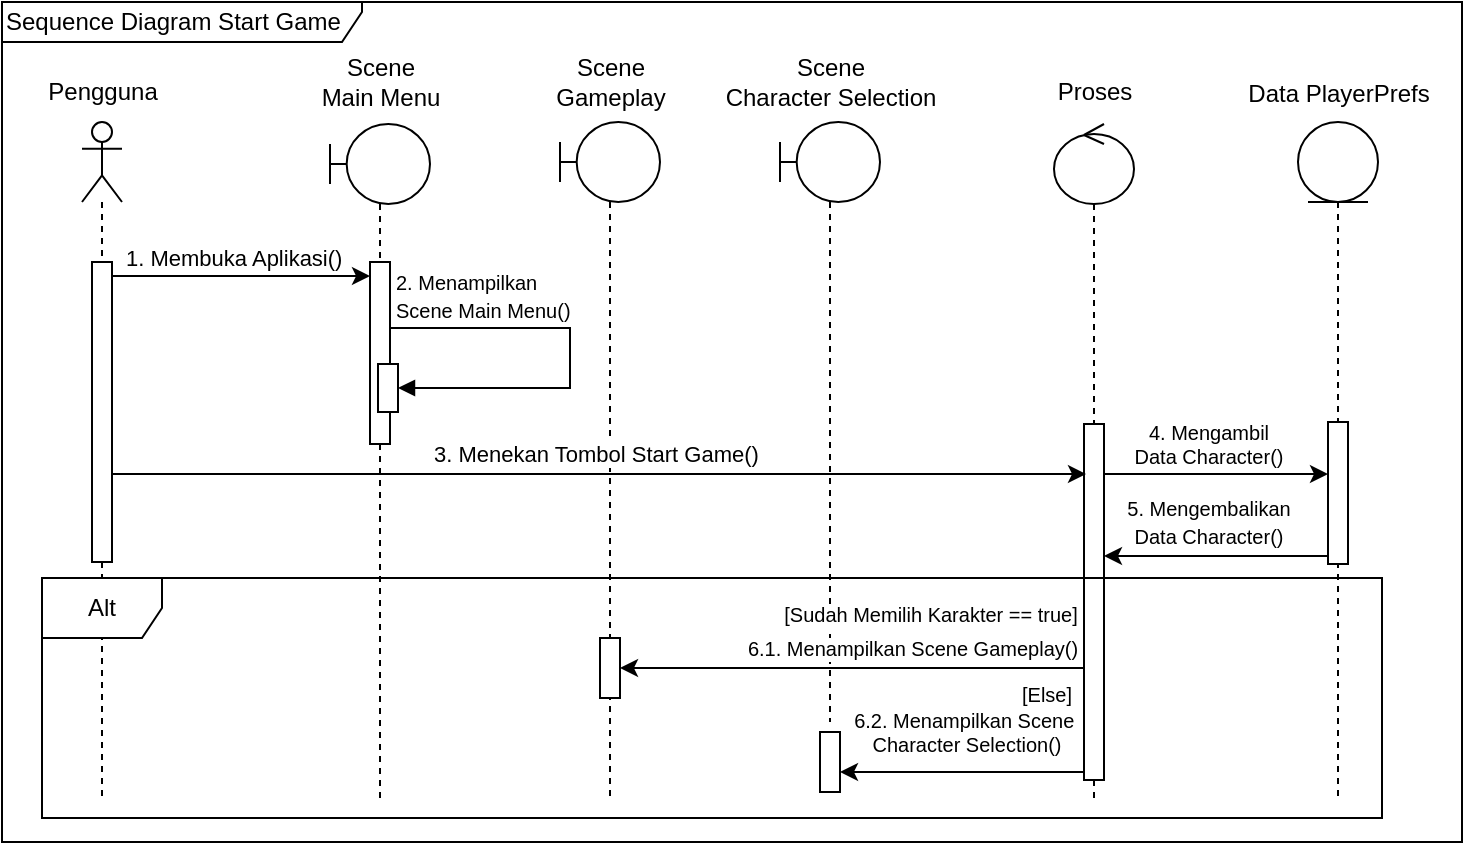 <mxfile version="24.3.1" type="device">
  <diagram id="RAGtzLFKwbdUckXWn4iN" name="Halaman-1">
    <mxGraphModel dx="880" dy="434" grid="1" gridSize="10" guides="1" tooltips="1" connect="1" arrows="1" fold="1" page="1" pageScale="1" pageWidth="827" pageHeight="1169" math="0" shadow="0">
      <root>
        <mxCell id="0" />
        <mxCell id="1" parent="0" />
        <mxCell id="K_lp6_0wbMEvAcMGEVY7-65" value="&lt;div&gt;&lt;/div&gt;" style="shape=umlLifeline;perimeter=lifelinePerimeter;whiteSpace=wrap;html=1;container=1;dropTarget=0;collapsible=0;recursiveResize=0;outlineConnect=0;portConstraint=eastwest;newEdgeStyle={&quot;curved&quot;:0,&quot;rounded&quot;:0};participant=umlActor;size=40;" parent="1" vertex="1">
          <mxGeometry x="220" y="90" width="20" height="340" as="geometry" />
        </mxCell>
        <mxCell id="OxrHae_57oYZ9077EPSq-14" value="" style="html=1;points=[[0,0,0,0,5],[0,1,0,0,-5],[1,0,0,0,5],[1,1,0,0,-5]];perimeter=orthogonalPerimeter;outlineConnect=0;targetShapes=umlLifeline;portConstraint=eastwest;newEdgeStyle={&quot;curved&quot;:0,&quot;rounded&quot;:0};" parent="K_lp6_0wbMEvAcMGEVY7-65" vertex="1">
          <mxGeometry x="5" y="70" width="10" height="150" as="geometry" />
        </mxCell>
        <mxCell id="K_lp6_0wbMEvAcMGEVY7-67" value="&lt;div&gt;Pengguna&lt;/div&gt;" style="text;html=1;align=center;verticalAlign=middle;resizable=0;points=[];autosize=1;strokeColor=none;fillColor=none;" parent="1" vertex="1">
          <mxGeometry x="190" y="60" width="80" height="30" as="geometry" />
        </mxCell>
        <mxCell id="K_lp6_0wbMEvAcMGEVY7-68" value="" style="shape=umlLifeline;perimeter=lifelinePerimeter;whiteSpace=wrap;html=1;container=1;dropTarget=0;collapsible=0;recursiveResize=0;outlineConnect=0;portConstraint=eastwest;newEdgeStyle={&quot;curved&quot;:0,&quot;rounded&quot;:0};participant=umlBoundary;" parent="1" vertex="1">
          <mxGeometry x="569" y="90" width="50" height="300" as="geometry" />
        </mxCell>
        <mxCell id="K_lp6_0wbMEvAcMGEVY7-100" value="" style="html=1;points=[[0,0,0,0,5],[0,1,0,0,-5],[1,0,0,0,5],[1,1,0,0,-5]];perimeter=orthogonalPerimeter;outlineConnect=0;targetShapes=umlLifeline;portConstraint=eastwest;newEdgeStyle={&quot;curved&quot;:0,&quot;rounded&quot;:0};" parent="K_lp6_0wbMEvAcMGEVY7-68" vertex="1">
          <mxGeometry x="20" y="305" width="10" height="30" as="geometry" />
        </mxCell>
        <mxCell id="K_lp6_0wbMEvAcMGEVY7-72" value="&lt;div&gt;Scene &lt;br&gt;Character Selection&lt;/div&gt;" style="text;html=1;align=center;verticalAlign=middle;resizable=0;points=[];autosize=1;strokeColor=none;fillColor=none;" parent="1" vertex="1">
          <mxGeometry x="529" y="50" width="130" height="40" as="geometry" />
        </mxCell>
        <mxCell id="K_lp6_0wbMEvAcMGEVY7-75" value="Sequence Diagram Start Game" style="shape=umlFrame;whiteSpace=wrap;html=1;pointerEvents=0;width=180;height=20;align=left;" parent="1" vertex="1">
          <mxGeometry x="180" y="30" width="730" height="420" as="geometry" />
        </mxCell>
        <mxCell id="K_lp6_0wbMEvAcMGEVY7-77" value="" style="shape=umlLifeline;perimeter=lifelinePerimeter;whiteSpace=wrap;html=1;container=1;dropTarget=0;collapsible=0;recursiveResize=0;outlineConnect=0;portConstraint=eastwest;newEdgeStyle={&quot;curved&quot;:0,&quot;rounded&quot;:0};participant=umlBoundary;" parent="1" vertex="1">
          <mxGeometry x="459" y="90" width="50" height="340" as="geometry" />
        </mxCell>
        <mxCell id="K_lp6_0wbMEvAcMGEVY7-97" value="" style="html=1;points=[[0,0,0,0,5],[0,1,0,0,-5],[1,0,0,0,5],[1,1,0,0,-5]];perimeter=orthogonalPerimeter;outlineConnect=0;targetShapes=umlLifeline;portConstraint=eastwest;newEdgeStyle={&quot;curved&quot;:0,&quot;rounded&quot;:0};" parent="K_lp6_0wbMEvAcMGEVY7-77" vertex="1">
          <mxGeometry x="20" y="258" width="10" height="30" as="geometry" />
        </mxCell>
        <mxCell id="K_lp6_0wbMEvAcMGEVY7-80" value="&lt;div&gt;Scene &lt;br&gt;Gameplay&lt;/div&gt;" style="text;html=1;align=center;verticalAlign=middle;resizable=0;points=[];autosize=1;strokeColor=none;fillColor=none;" parent="1" vertex="1">
          <mxGeometry x="444" y="50" width="80" height="40" as="geometry" />
        </mxCell>
        <mxCell id="K_lp6_0wbMEvAcMGEVY7-82" value="&lt;div&gt;Data PlayerPrefs&lt;/div&gt;" style="text;html=1;align=center;verticalAlign=middle;resizable=0;points=[];autosize=1;strokeColor=none;fillColor=none;" parent="1" vertex="1">
          <mxGeometry x="793" y="61" width="110" height="30" as="geometry" />
        </mxCell>
        <mxCell id="K_lp6_0wbMEvAcMGEVY7-83" value="" style="shape=umlLifeline;perimeter=lifelinePerimeter;whiteSpace=wrap;html=1;container=1;dropTarget=0;collapsible=0;recursiveResize=0;outlineConnect=0;portConstraint=eastwest;newEdgeStyle={&quot;curved&quot;:0,&quot;rounded&quot;:0};participant=umlEntity;" parent="1" vertex="1">
          <mxGeometry x="828" y="90" width="40" height="340" as="geometry" />
        </mxCell>
        <mxCell id="K_lp6_0wbMEvAcMGEVY7-88" value="" style="html=1;points=[[0,0,0,0,5],[0,1,0,0,-5],[1,0,0,0,5],[1,1,0,0,-5]];perimeter=orthogonalPerimeter;outlineConnect=0;targetShapes=umlLifeline;portConstraint=eastwest;newEdgeStyle={&quot;curved&quot;:0,&quot;rounded&quot;:0};" parent="K_lp6_0wbMEvAcMGEVY7-83" vertex="1">
          <mxGeometry x="15" y="150" width="10" height="71" as="geometry" />
        </mxCell>
        <mxCell id="K_lp6_0wbMEvAcMGEVY7-84" value="" style="shape=umlLifeline;perimeter=lifelinePerimeter;whiteSpace=wrap;html=1;container=1;dropTarget=0;collapsible=0;recursiveResize=0;outlineConnect=0;portConstraint=eastwest;newEdgeStyle={&quot;curved&quot;:0,&quot;rounded&quot;:0};participant=umlControl;" parent="1" vertex="1">
          <mxGeometry x="706" y="91" width="40" height="340" as="geometry" />
        </mxCell>
        <mxCell id="K_lp6_0wbMEvAcMGEVY7-87" value="" style="html=1;points=[[0,0,0,0,5],[0,1,0,0,-5],[1,0,0,0,5],[1,1,0,0,-5]];perimeter=orthogonalPerimeter;outlineConnect=0;targetShapes=umlLifeline;portConstraint=eastwest;newEdgeStyle={&quot;curved&quot;:0,&quot;rounded&quot;:0};" parent="K_lp6_0wbMEvAcMGEVY7-84" vertex="1">
          <mxGeometry x="15" y="150" width="10" height="178" as="geometry" />
        </mxCell>
        <mxCell id="K_lp6_0wbMEvAcMGEVY7-85" value="&lt;div&gt;Proses&lt;/div&gt;" style="text;html=1;align=center;verticalAlign=middle;resizable=0;points=[];autosize=1;strokeColor=none;fillColor=none;" parent="1" vertex="1">
          <mxGeometry x="696" y="60" width="60" height="30" as="geometry" />
        </mxCell>
        <mxCell id="K_lp6_0wbMEvAcMGEVY7-89" style="rounded=0;orthogonalLoop=1;jettySize=auto;html=1;exitX=1;exitY=0;exitDx=0;exitDy=5;exitPerimeter=0;" parent="1" edge="1" target="K_lp6_0wbMEvAcMGEVY7-88">
          <mxGeometry relative="1" as="geometry">
            <mxPoint x="731" y="266" as="sourcePoint" />
            <mxPoint x="859" y="266" as="targetPoint" />
          </mxGeometry>
        </mxCell>
        <mxCell id="K_lp6_0wbMEvAcMGEVY7-91" value="4. Mengambil &lt;br&gt;Data Character()" style="edgeLabel;html=1;align=center;verticalAlign=middle;resizable=0;points=[];fontSize=10;" parent="K_lp6_0wbMEvAcMGEVY7-89" vertex="1" connectable="0">
          <mxGeometry x="-0.106" y="1" relative="1" as="geometry">
            <mxPoint x="2" y="-14" as="offset" />
          </mxGeometry>
        </mxCell>
        <mxCell id="K_lp6_0wbMEvAcMGEVY7-93" style="rounded=0;orthogonalLoop=1;jettySize=auto;html=1;" parent="1" edge="1" source="K_lp6_0wbMEvAcMGEVY7-88">
          <mxGeometry relative="1" as="geometry">
            <mxPoint x="840" y="307" as="sourcePoint" />
            <mxPoint x="731.0" y="307" as="targetPoint" />
          </mxGeometry>
        </mxCell>
        <mxCell id="K_lp6_0wbMEvAcMGEVY7-95" value="&lt;span style=&quot;font-size: 10px;&quot;&gt;5. Mengembalikan&lt;br&gt;Data Character()&lt;/span&gt;" style="edgeLabel;html=1;align=center;verticalAlign=middle;resizable=0;points=[];" parent="K_lp6_0wbMEvAcMGEVY7-93" vertex="1" connectable="0">
          <mxGeometry x="0.408" y="1" relative="1" as="geometry">
            <mxPoint x="19" y="-18" as="offset" />
          </mxGeometry>
        </mxCell>
        <mxCell id="K_lp6_0wbMEvAcMGEVY7-96" value="Alt" style="shape=umlFrame;whiteSpace=wrap;html=1;pointerEvents=0;" parent="1" vertex="1">
          <mxGeometry x="200" y="318" width="670" height="120" as="geometry" />
        </mxCell>
        <mxCell id="K_lp6_0wbMEvAcMGEVY7-102" value="&lt;span style=&quot;font-size: 10px;&quot;&gt;[Sudah Memilih Karakter == true]&lt;/span&gt;" style="edgeLabel;html=1;align=center;verticalAlign=middle;resizable=0;points=[];fontSize=10;" parent="1" vertex="1" connectable="0">
          <mxGeometry x="643.998" y="336.0" as="geometry" />
        </mxCell>
        <mxCell id="K_lp6_0wbMEvAcMGEVY7-103" style="edgeStyle=orthogonalEdgeStyle;rounded=0;orthogonalLoop=1;jettySize=auto;html=1;curved=0;" parent="1" target="K_lp6_0wbMEvAcMGEVY7-97" edge="1" source="K_lp6_0wbMEvAcMGEVY7-87">
          <mxGeometry relative="1" as="geometry">
            <mxPoint x="720" y="363" as="sourcePoint" />
            <Array as="points">
              <mxPoint x="660" y="363" />
              <mxPoint x="660" y="363" />
            </Array>
          </mxGeometry>
        </mxCell>
        <mxCell id="K_lp6_0wbMEvAcMGEVY7-104" style="rounded=0;orthogonalLoop=1;jettySize=auto;html=1;" parent="1" edge="1">
          <mxGeometry relative="1" as="geometry">
            <mxPoint x="721" y="415.0" as="sourcePoint" />
            <mxPoint x="599" y="415.0" as="targetPoint" />
          </mxGeometry>
        </mxCell>
        <mxCell id="K_lp6_0wbMEvAcMGEVY7-105" value="&lt;span style=&quot;font-size: 10px;&quot;&gt;[&lt;/span&gt;&lt;span style=&quot;font-size: 10px;&quot;&gt;Else&lt;/span&gt;&lt;span style=&quot;font-size: 10px;&quot;&gt;]&lt;/span&gt;" style="edgeLabel;html=1;align=center;verticalAlign=middle;resizable=0;points=[];" parent="1" vertex="1" connectable="0">
          <mxGeometry x="722.998" y="381.0" as="geometry">
            <mxPoint x="-21" y="-5" as="offset" />
          </mxGeometry>
        </mxCell>
        <mxCell id="K_lp6_0wbMEvAcMGEVY7-106" value="&lt;span style=&quot;font-size: 10px;&quot;&gt;6.1. Menampilkan Scene Gameplay()&lt;/span&gt;" style="edgeLabel;html=1;align=center;verticalAlign=middle;resizable=0;points=[];fontSize=10;" parent="1" vertex="1" connectable="0">
          <mxGeometry x="634.998" y="353.0" as="geometry" />
        </mxCell>
        <mxCell id="K_lp6_0wbMEvAcMGEVY7-107" value="&lt;font style=&quot;font-size: 10px;&quot;&gt;6.2. Menampilkan&amp;nbsp;Scene&amp;nbsp;&lt;/font&gt;&lt;div style=&quot;font-size: 10px;&quot;&gt;&lt;font style=&quot;font-size: 10px;&quot;&gt;Character Selection()&lt;/font&gt;&lt;/div&gt;" style="edgeLabel;html=1;align=center;verticalAlign=middle;resizable=0;points=[];fontSize=10;" parent="1" vertex="1" connectable="0">
          <mxGeometry x="661.998" y="395.0" as="geometry" />
        </mxCell>
        <mxCell id="OxrHae_57oYZ9077EPSq-15" value="" style="shape=umlLifeline;perimeter=lifelinePerimeter;whiteSpace=wrap;html=1;container=1;dropTarget=0;collapsible=0;recursiveResize=0;outlineConnect=0;portConstraint=eastwest;newEdgeStyle={&quot;curved&quot;:0,&quot;rounded&quot;:0};participant=umlBoundary;" parent="1" vertex="1">
          <mxGeometry x="344" y="91" width="50" height="339" as="geometry" />
        </mxCell>
        <mxCell id="OxrHae_57oYZ9077EPSq-16" value="" style="html=1;points=[[0,0,0,0,5],[0,1,0,0,-5],[1,0,0,0,5],[1,1,0,0,-5]];perimeter=orthogonalPerimeter;outlineConnect=0;targetShapes=umlLifeline;portConstraint=eastwest;newEdgeStyle={&quot;curved&quot;:0,&quot;rounded&quot;:0};" parent="OxrHae_57oYZ9077EPSq-15" vertex="1">
          <mxGeometry x="20" y="69" width="10" height="91" as="geometry" />
        </mxCell>
        <mxCell id="OxrHae_57oYZ9077EPSq-17" value="" style="html=1;align=left;spacingLeft=2;endArrow=block;rounded=0;edgeStyle=orthogonalEdgeStyle;curved=0;rounded=0;" parent="OxrHae_57oYZ9077EPSq-15" source="OxrHae_57oYZ9077EPSq-16" target="OxrHae_57oYZ9077EPSq-18" edge="1">
          <mxGeometry x="-1" y="22" relative="1" as="geometry">
            <mxPoint x="30" y="102" as="sourcePoint" />
            <Array as="points">
              <mxPoint x="120" y="102" />
              <mxPoint x="120" y="132" />
            </Array>
            <mxPoint x="35" y="132" as="targetPoint" />
            <mxPoint as="offset" />
          </mxGeometry>
        </mxCell>
        <mxCell id="OxrHae_57oYZ9077EPSq-18" value="" style="html=1;points=[[0,0,0,0,5],[0,1,0,0,-5],[1,0,0,0,5],[1,1,0,0,-5]];perimeter=orthogonalPerimeter;outlineConnect=0;targetShapes=umlLifeline;portConstraint=eastwest;newEdgeStyle={&quot;curved&quot;:0,&quot;rounded&quot;:0};" parent="OxrHae_57oYZ9077EPSq-15" vertex="1">
          <mxGeometry x="24" y="120" width="10" height="24" as="geometry" />
        </mxCell>
        <mxCell id="OxrHae_57oYZ9077EPSq-19" value="&lt;div&gt;Scene &lt;br&gt;Main Menu&lt;/div&gt;" style="text;html=1;align=center;verticalAlign=middle;resizable=0;points=[];autosize=1;strokeColor=none;fillColor=none;" parent="1" vertex="1">
          <mxGeometry x="329" y="50" width="80" height="40" as="geometry" />
        </mxCell>
        <mxCell id="OxrHae_57oYZ9077EPSq-20" style="edgeStyle=orthogonalEdgeStyle;rounded=0;orthogonalLoop=1;jettySize=auto;html=1;curved=0;entryX=0;entryY=0;entryDx=0;entryDy=5;entryPerimeter=0;exitX=1;exitY=0;exitDx=0;exitDy=5;exitPerimeter=0;" parent="1" edge="1">
          <mxGeometry relative="1" as="geometry">
            <mxPoint x="235" y="167" as="sourcePoint" />
            <mxPoint x="364" y="167" as="targetPoint" />
          </mxGeometry>
        </mxCell>
        <mxCell id="OxrHae_57oYZ9077EPSq-21" value="1. Membuka Aplikasi()" style="edgeLabel;html=1;align=left;verticalAlign=middle;resizable=0;points=[];" parent="OxrHae_57oYZ9077EPSq-20" vertex="1" connectable="0">
          <mxGeometry x="-0.33" y="1" relative="1" as="geometry">
            <mxPoint x="-38" y="-8" as="offset" />
          </mxGeometry>
        </mxCell>
        <mxCell id="OxrHae_57oYZ9077EPSq-22" value="&lt;span style=&quot;font-size: 10px;&quot;&gt;2. Menampilkan&amp;nbsp;&lt;/span&gt;&lt;div&gt;&lt;span style=&quot;font-size: 10px;&quot;&gt;Scene&amp;nbsp;&lt;/span&gt;&lt;span style=&quot;font-size: 10px;&quot;&gt;Main Menu()&lt;/span&gt;&lt;/div&gt;" style="edgeLabel;html=1;align=left;verticalAlign=middle;resizable=0;points=[];" parent="OxrHae_57oYZ9077EPSq-20" vertex="1" connectable="0">
          <mxGeometry x="-0.33" y="1" relative="1" as="geometry">
            <mxPoint x="97" y="11" as="offset" />
          </mxGeometry>
        </mxCell>
        <mxCell id="OxrHae_57oYZ9077EPSq-24" style="edgeStyle=orthogonalEdgeStyle;rounded=0;orthogonalLoop=1;jettySize=auto;html=1;curved=0;" parent="1" edge="1">
          <mxGeometry relative="1" as="geometry">
            <Array as="points">
              <mxPoint x="370" y="266" />
              <mxPoint x="370" y="266" />
            </Array>
            <mxPoint x="235" y="266" as="sourcePoint" />
            <mxPoint x="722" y="266" as="targetPoint" />
          </mxGeometry>
        </mxCell>
        <mxCell id="OxrHae_57oYZ9077EPSq-25" value="3. Menekan Tombol Start Game()" style="edgeLabel;html=1;align=left;verticalAlign=middle;resizable=0;points=[];" parent="1" vertex="1" connectable="0">
          <mxGeometry x="393.997" y="256.0" as="geometry" />
        </mxCell>
      </root>
    </mxGraphModel>
  </diagram>
</mxfile>
